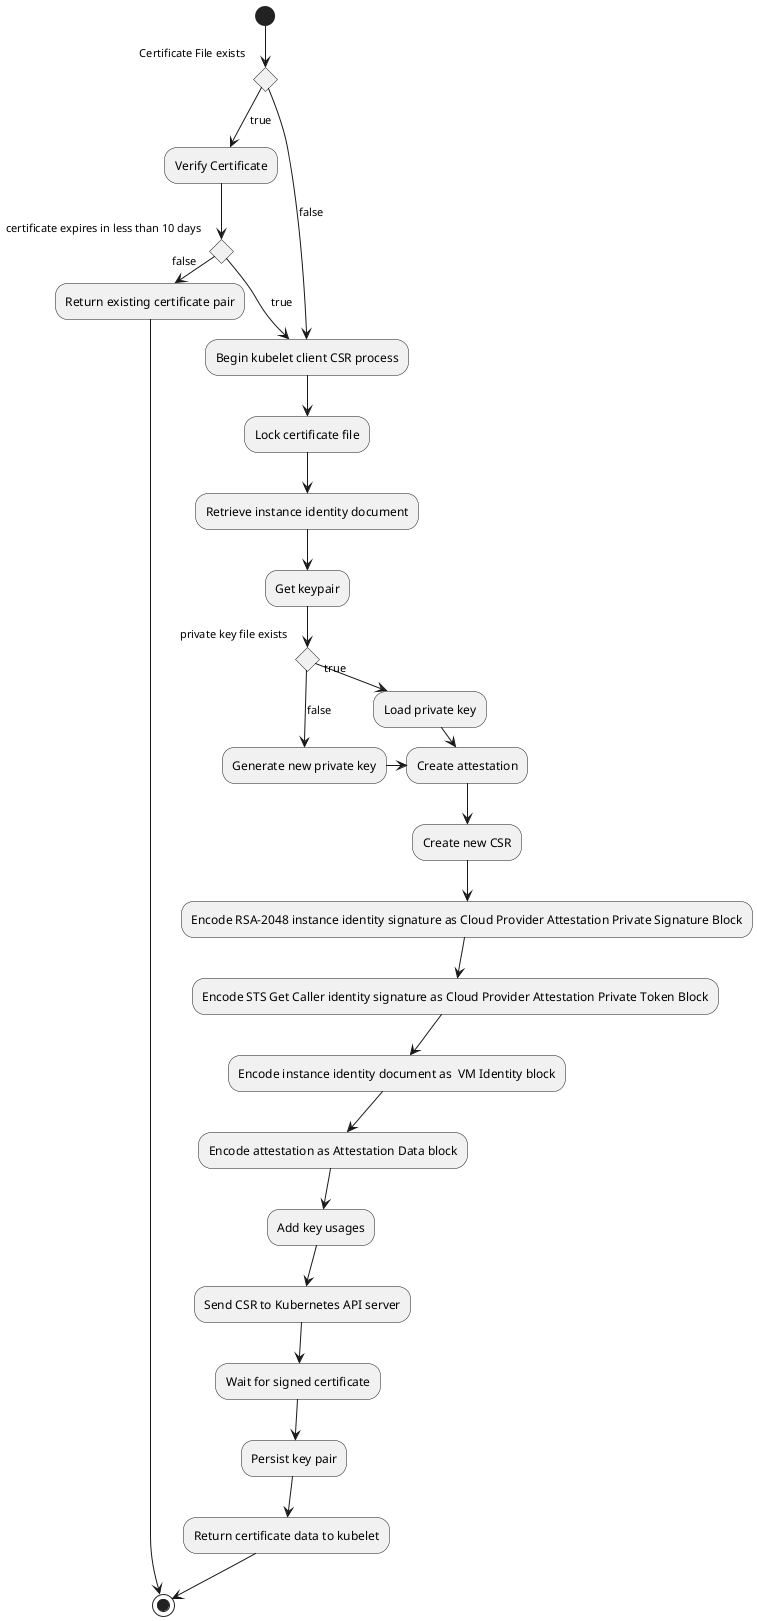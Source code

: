 @startuml capi-aws-authenticator

(*) --> if "Certificate File exists" then
  -->[true] "Verify Certificate" as vc
  else
  -->[false] "Begin kubelet client CSR process" as csr
endif


vc --> if "certificate expires in less than 10 days" then
  -->[true] "Begin kubelet client CSR process" as csr
else
 -> [false] Return existing certificate pair
 -> (*)
endif

csr --> Lock certificate file
--> Retrieve instance identity document
--> "Get keypair" as kp

kp --> if "private key file exists" then
  -> [true] "Load private key"
  -> "Create attestation" as ca
  else
  --> [false] "Generate new private key"
  -> "Create attestation" as ca
endif

ca --> Create new CSR
--> Encode RSA-2048 instance identity signature as Cloud Provider Attestation Private Signature Block
--> Encode STS Get Caller identity signature as Cloud Provider Attestation Private Token Block
--> Encode instance identity document as  VM Identity block
--> Encode attestation as Attestation Data block
--> Add key usages
--> Send CSR to Kubernetes API server
--> Wait for signed certificate
--> Persist key pair
--> Return certificate data to kubelet
--> (*)
@enduml
